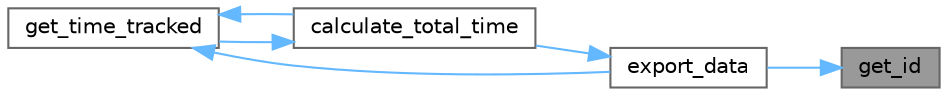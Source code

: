 digraph "get_id"
{
 // LATEX_PDF_SIZE
  bgcolor="transparent";
  edge [fontname=Helvetica,fontsize=10,labelfontname=Helvetica,labelfontsize=10];
  node [fontname=Helvetica,fontsize=10,shape=box,height=0.2,width=0.4];
  rankdir="RL";
  Node1 [id="Node000001",label="get_id",height=0.2,width=0.4,color="gray40", fillcolor="grey60", style="filled", fontcolor="black",tooltip="Tracker ID."];
  Node1 -> Node2 [id="edge1_Node000001_Node000002",dir="back",color="steelblue1",style="solid",tooltip=" "];
  Node2 [id="Node000002",label="export_data",height=0.2,width=0.4,color="grey40", fillcolor="white", style="filled",URL="$a00170.html#aa871b1fc9de77b6f599d27bd2f027335",tooltip="Exports tracked data into csv of the given name and directory of the video."];
  Node2 -> Node3 [id="edge2_Node000002_Node000003",dir="back",color="steelblue1",style="solid",tooltip=" "];
  Node3 [id="Node000003",label="calculate_total_time",height=0.2,width=0.4,color="grey40", fillcolor="white", style="filled",URL="$a00170.html#a291e78f1e4bc543e8b599dfa574867ed",tooltip=" "];
  Node3 -> Node4 [id="edge3_Node000003_Node000004",dir="back",color="steelblue1",style="solid",tooltip=" "];
  Node4 [id="Node000004",label="get_time_tracked",height=0.2,width=0.4,color="grey40", fillcolor="white", style="filled",URL="$a00170.html#a6a54b87590251552d1e772115c06e8da",tooltip="Time tracker has been tracking relative to the video."];
  Node4 -> Node3 [id="edge4_Node000004_Node000003",dir="back",color="steelblue1",style="solid",tooltip=" "];
  Node4 -> Node2 [id="edge5_Node000004_Node000002",dir="back",color="steelblue1",style="solid",tooltip=" "];
}
